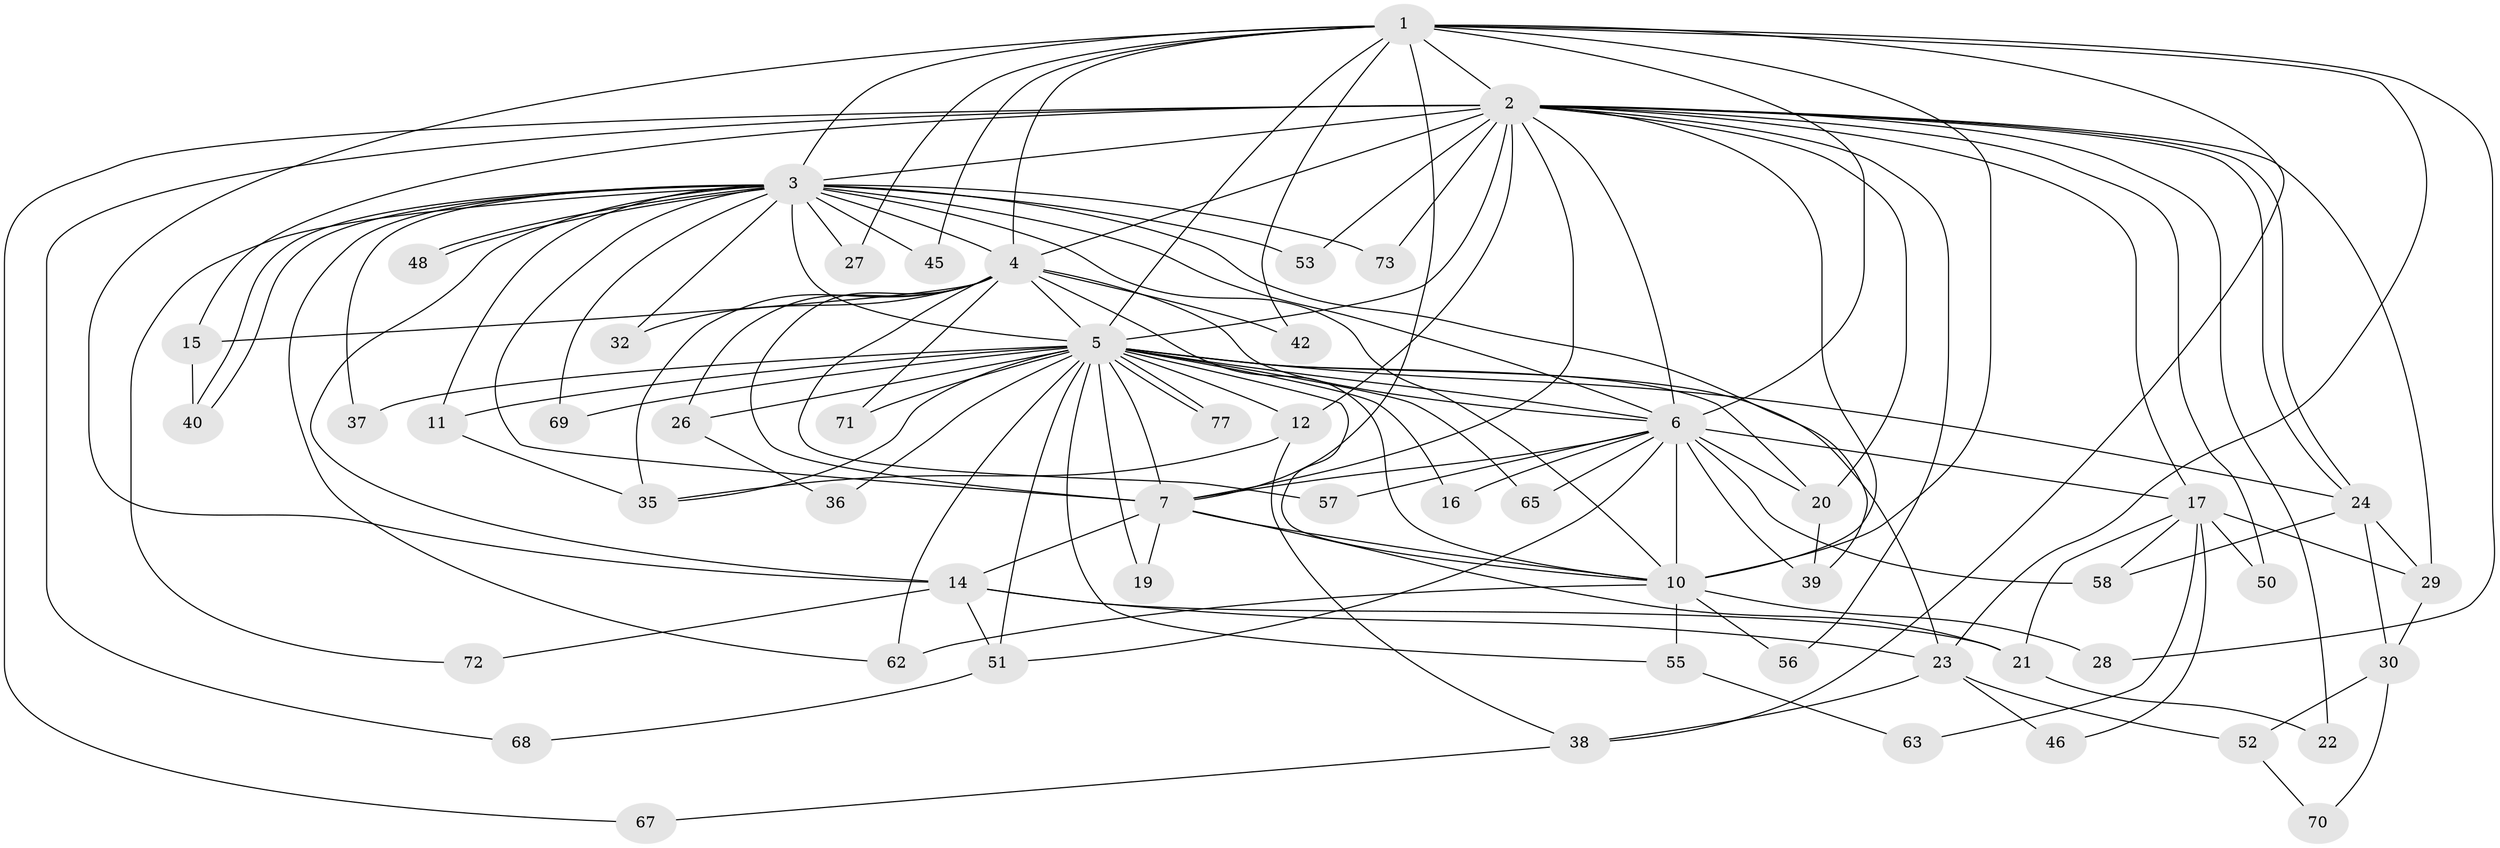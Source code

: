 // Generated by graph-tools (version 1.1) at 2025/51/02/27/25 19:51:42]
// undirected, 55 vertices, 136 edges
graph export_dot {
graph [start="1"]
  node [color=gray90,style=filled];
  1 [super="+8"];
  2 [super="+9"];
  3 [super="+66"];
  4 [super="+13"];
  5 [super="+33"];
  6 [super="+76"];
  7 [super="+25"];
  10 [super="+49"];
  11 [super="+75"];
  12;
  14 [super="+18"];
  15;
  16;
  17 [super="+41"];
  19;
  20 [super="+44"];
  21 [super="+60"];
  22;
  23 [super="+31"];
  24 [super="+74"];
  26;
  27;
  28;
  29 [super="+34"];
  30;
  32;
  35 [super="+54"];
  36;
  37 [super="+47"];
  38 [super="+59"];
  39;
  40 [super="+43"];
  42;
  45;
  46;
  48;
  50;
  51 [super="+64"];
  52;
  53 [super="+61"];
  55;
  56;
  57;
  58;
  62;
  63;
  65;
  67;
  68;
  69;
  70;
  71;
  72;
  73;
  77;
  1 -- 2 [weight=4];
  1 -- 3 [weight=2];
  1 -- 4 [weight=2];
  1 -- 5 [weight=2];
  1 -- 6 [weight=2];
  1 -- 7 [weight=2];
  1 -- 10 [weight=2];
  1 -- 14;
  1 -- 27;
  1 -- 28;
  1 -- 42;
  1 -- 45;
  1 -- 23;
  1 -- 38;
  2 -- 3 [weight=2];
  2 -- 4 [weight=3];
  2 -- 5 [weight=2];
  2 -- 6 [weight=2];
  2 -- 7 [weight=3];
  2 -- 10 [weight=2];
  2 -- 12;
  2 -- 15;
  2 -- 17;
  2 -- 20;
  2 -- 24;
  2 -- 24;
  2 -- 50;
  2 -- 53;
  2 -- 56;
  2 -- 67;
  2 -- 68;
  2 -- 73;
  2 -- 22;
  2 -- 29;
  3 -- 4;
  3 -- 5;
  3 -- 6;
  3 -- 7;
  3 -- 10;
  3 -- 11;
  3 -- 14;
  3 -- 27;
  3 -- 32;
  3 -- 37 [weight=2];
  3 -- 39;
  3 -- 40;
  3 -- 40;
  3 -- 45;
  3 -- 48;
  3 -- 48;
  3 -- 53 [weight=2];
  3 -- 69;
  3 -- 72;
  3 -- 73;
  3 -- 62;
  4 -- 5;
  4 -- 6;
  4 -- 7;
  4 -- 10 [weight=2];
  4 -- 15;
  4 -- 26;
  4 -- 32;
  4 -- 35;
  4 -- 42;
  4 -- 57;
  4 -- 71;
  5 -- 6;
  5 -- 7;
  5 -- 10;
  5 -- 11;
  5 -- 12;
  5 -- 16;
  5 -- 19;
  5 -- 26;
  5 -- 36;
  5 -- 51;
  5 -- 55;
  5 -- 62;
  5 -- 65;
  5 -- 69;
  5 -- 71;
  5 -- 77;
  5 -- 77;
  5 -- 23;
  5 -- 37;
  5 -- 20;
  5 -- 24;
  5 -- 35;
  6 -- 7;
  6 -- 10;
  6 -- 16;
  6 -- 17 [weight=2];
  6 -- 20;
  6 -- 39;
  6 -- 51;
  6 -- 57;
  6 -- 65;
  6 -- 58;
  7 -- 10;
  7 -- 19;
  7 -- 21;
  7 -- 14;
  10 -- 28;
  10 -- 55;
  10 -- 56;
  10 -- 62;
  11 -- 35;
  12 -- 35;
  12 -- 38;
  14 -- 21;
  14 -- 23;
  14 -- 72;
  14 -- 51;
  15 -- 40;
  17 -- 29;
  17 -- 46;
  17 -- 50;
  17 -- 58;
  17 -- 63;
  17 -- 21;
  20 -- 39;
  21 -- 22;
  23 -- 38;
  23 -- 52;
  23 -- 46;
  24 -- 29;
  24 -- 30;
  24 -- 58;
  26 -- 36;
  29 -- 30;
  30 -- 52;
  30 -- 70;
  38 -- 67;
  51 -- 68;
  52 -- 70;
  55 -- 63;
}
